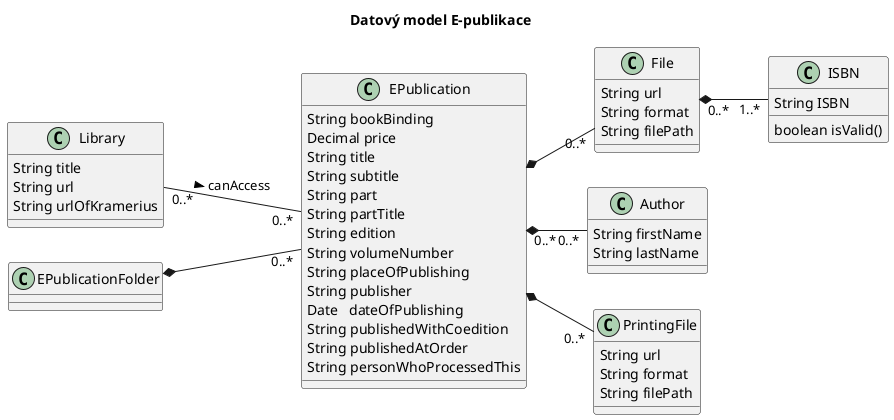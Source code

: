 @startuml
skinparam componentStyle uml2
left to right direction
title Datový model E-publikace

class Library {
      String title
      String url
      String urlOfKramerius
}

class ISBN {
      String ISBN
      boolean isValid()
}

class File {
      String url
      String format
      String filePath
}

class Author {
      String firstName
      String lastName
}

class PrintingFile {
      String url
      String format
      String filePath
}

class EPublication {
      String bookBinding
      Decimal price
      String title
      String subtitle
      String part
      String partTitle
      String edition
      String volumeNumber
      String placeOfPublishing
      String publisher
      Date   dateOfPublishing
      String publishedWithCoedition
      String publishedAtOrder
      String personWhoProcessedThis
}

class EPublicationFolder {
      
}

Library "0..*" -- "0..*" EPublication: canAccess >
EPublication *-- "0..*" File
EPublication *-- "0..*" PrintingFile
EPublication "0..*" *-- "0..*" Author
File "0..*" *-- "1..*" ISBN
EPublicationFolder *-- "0..*" EPublication

@enduml
